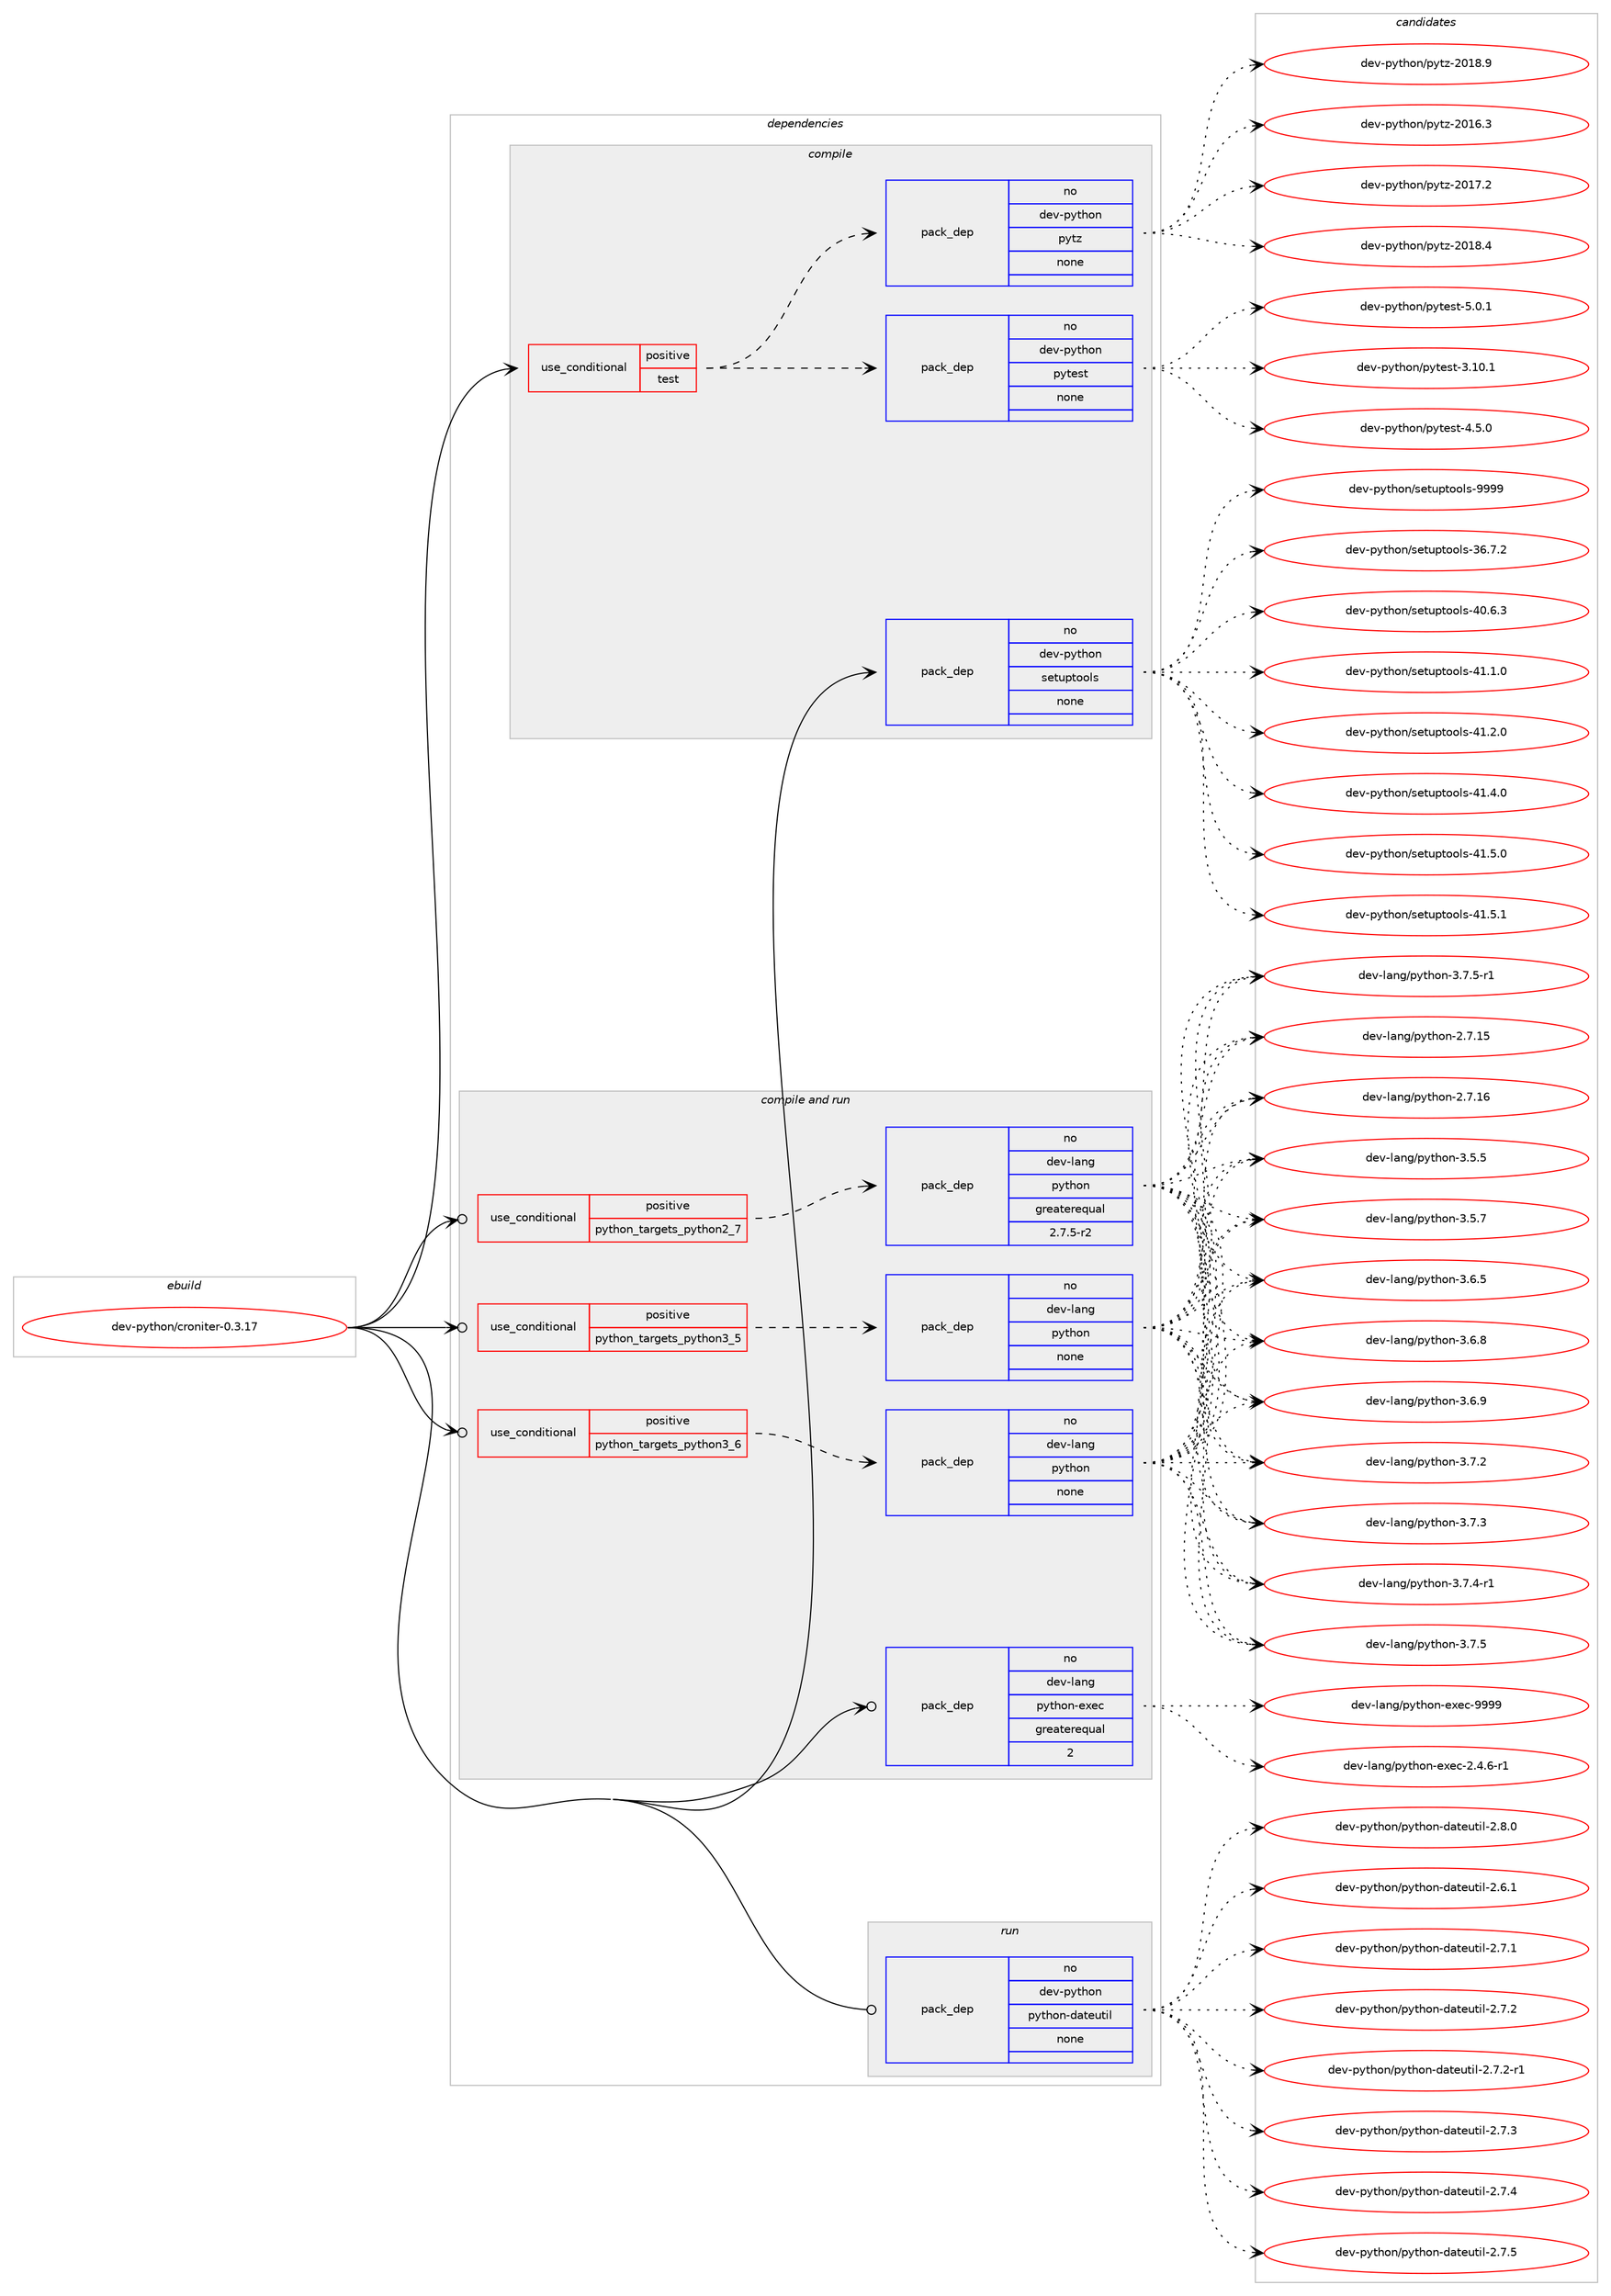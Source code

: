 digraph prolog {

# *************
# Graph options
# *************

newrank=true;
concentrate=true;
compound=true;
graph [rankdir=LR,fontname=Helvetica,fontsize=10,ranksep=1.5];#, ranksep=2.5, nodesep=0.2];
edge  [arrowhead=vee];
node  [fontname=Helvetica,fontsize=10];

# **********
# The ebuild
# **********

subgraph cluster_leftcol {
color=gray;
rank=same;
label=<<i>ebuild</i>>;
id [label="dev-python/croniter-0.3.17", color=red, width=4, href="../dev-python/croniter-0.3.17.svg"];
}

# ****************
# The dependencies
# ****************

subgraph cluster_midcol {
color=gray;
label=<<i>dependencies</i>>;
subgraph cluster_compile {
fillcolor="#eeeeee";
style=filled;
label=<<i>compile</i>>;
subgraph cond137922 {
dependency600037 [label=<<TABLE BORDER="0" CELLBORDER="1" CELLSPACING="0" CELLPADDING="4"><TR><TD ROWSPAN="3" CELLPADDING="10">use_conditional</TD></TR><TR><TD>positive</TD></TR><TR><TD>test</TD></TR></TABLE>>, shape=none, color=red];
subgraph pack450336 {
dependency600038 [label=<<TABLE BORDER="0" CELLBORDER="1" CELLSPACING="0" CELLPADDING="4" WIDTH="220"><TR><TD ROWSPAN="6" CELLPADDING="30">pack_dep</TD></TR><TR><TD WIDTH="110">no</TD></TR><TR><TD>dev-python</TD></TR><TR><TD>pytest</TD></TR><TR><TD>none</TD></TR><TR><TD></TD></TR></TABLE>>, shape=none, color=blue];
}
dependency600037:e -> dependency600038:w [weight=20,style="dashed",arrowhead="vee"];
subgraph pack450337 {
dependency600039 [label=<<TABLE BORDER="0" CELLBORDER="1" CELLSPACING="0" CELLPADDING="4" WIDTH="220"><TR><TD ROWSPAN="6" CELLPADDING="30">pack_dep</TD></TR><TR><TD WIDTH="110">no</TD></TR><TR><TD>dev-python</TD></TR><TR><TD>pytz</TD></TR><TR><TD>none</TD></TR><TR><TD></TD></TR></TABLE>>, shape=none, color=blue];
}
dependency600037:e -> dependency600039:w [weight=20,style="dashed",arrowhead="vee"];
}
id:e -> dependency600037:w [weight=20,style="solid",arrowhead="vee"];
subgraph pack450338 {
dependency600040 [label=<<TABLE BORDER="0" CELLBORDER="1" CELLSPACING="0" CELLPADDING="4" WIDTH="220"><TR><TD ROWSPAN="6" CELLPADDING="30">pack_dep</TD></TR><TR><TD WIDTH="110">no</TD></TR><TR><TD>dev-python</TD></TR><TR><TD>setuptools</TD></TR><TR><TD>none</TD></TR><TR><TD></TD></TR></TABLE>>, shape=none, color=blue];
}
id:e -> dependency600040:w [weight=20,style="solid",arrowhead="vee"];
}
subgraph cluster_compileandrun {
fillcolor="#eeeeee";
style=filled;
label=<<i>compile and run</i>>;
subgraph cond137923 {
dependency600041 [label=<<TABLE BORDER="0" CELLBORDER="1" CELLSPACING="0" CELLPADDING="4"><TR><TD ROWSPAN="3" CELLPADDING="10">use_conditional</TD></TR><TR><TD>positive</TD></TR><TR><TD>python_targets_python2_7</TD></TR></TABLE>>, shape=none, color=red];
subgraph pack450339 {
dependency600042 [label=<<TABLE BORDER="0" CELLBORDER="1" CELLSPACING="0" CELLPADDING="4" WIDTH="220"><TR><TD ROWSPAN="6" CELLPADDING="30">pack_dep</TD></TR><TR><TD WIDTH="110">no</TD></TR><TR><TD>dev-lang</TD></TR><TR><TD>python</TD></TR><TR><TD>greaterequal</TD></TR><TR><TD>2.7.5-r2</TD></TR></TABLE>>, shape=none, color=blue];
}
dependency600041:e -> dependency600042:w [weight=20,style="dashed",arrowhead="vee"];
}
id:e -> dependency600041:w [weight=20,style="solid",arrowhead="odotvee"];
subgraph cond137924 {
dependency600043 [label=<<TABLE BORDER="0" CELLBORDER="1" CELLSPACING="0" CELLPADDING="4"><TR><TD ROWSPAN="3" CELLPADDING="10">use_conditional</TD></TR><TR><TD>positive</TD></TR><TR><TD>python_targets_python3_5</TD></TR></TABLE>>, shape=none, color=red];
subgraph pack450340 {
dependency600044 [label=<<TABLE BORDER="0" CELLBORDER="1" CELLSPACING="0" CELLPADDING="4" WIDTH="220"><TR><TD ROWSPAN="6" CELLPADDING="30">pack_dep</TD></TR><TR><TD WIDTH="110">no</TD></TR><TR><TD>dev-lang</TD></TR><TR><TD>python</TD></TR><TR><TD>none</TD></TR><TR><TD></TD></TR></TABLE>>, shape=none, color=blue];
}
dependency600043:e -> dependency600044:w [weight=20,style="dashed",arrowhead="vee"];
}
id:e -> dependency600043:w [weight=20,style="solid",arrowhead="odotvee"];
subgraph cond137925 {
dependency600045 [label=<<TABLE BORDER="0" CELLBORDER="1" CELLSPACING="0" CELLPADDING="4"><TR><TD ROWSPAN="3" CELLPADDING="10">use_conditional</TD></TR><TR><TD>positive</TD></TR><TR><TD>python_targets_python3_6</TD></TR></TABLE>>, shape=none, color=red];
subgraph pack450341 {
dependency600046 [label=<<TABLE BORDER="0" CELLBORDER="1" CELLSPACING="0" CELLPADDING="4" WIDTH="220"><TR><TD ROWSPAN="6" CELLPADDING="30">pack_dep</TD></TR><TR><TD WIDTH="110">no</TD></TR><TR><TD>dev-lang</TD></TR><TR><TD>python</TD></TR><TR><TD>none</TD></TR><TR><TD></TD></TR></TABLE>>, shape=none, color=blue];
}
dependency600045:e -> dependency600046:w [weight=20,style="dashed",arrowhead="vee"];
}
id:e -> dependency600045:w [weight=20,style="solid",arrowhead="odotvee"];
subgraph pack450342 {
dependency600047 [label=<<TABLE BORDER="0" CELLBORDER="1" CELLSPACING="0" CELLPADDING="4" WIDTH="220"><TR><TD ROWSPAN="6" CELLPADDING="30">pack_dep</TD></TR><TR><TD WIDTH="110">no</TD></TR><TR><TD>dev-lang</TD></TR><TR><TD>python-exec</TD></TR><TR><TD>greaterequal</TD></TR><TR><TD>2</TD></TR></TABLE>>, shape=none, color=blue];
}
id:e -> dependency600047:w [weight=20,style="solid",arrowhead="odotvee"];
}
subgraph cluster_run {
fillcolor="#eeeeee";
style=filled;
label=<<i>run</i>>;
subgraph pack450343 {
dependency600048 [label=<<TABLE BORDER="0" CELLBORDER="1" CELLSPACING="0" CELLPADDING="4" WIDTH="220"><TR><TD ROWSPAN="6" CELLPADDING="30">pack_dep</TD></TR><TR><TD WIDTH="110">no</TD></TR><TR><TD>dev-python</TD></TR><TR><TD>python-dateutil</TD></TR><TR><TD>none</TD></TR><TR><TD></TD></TR></TABLE>>, shape=none, color=blue];
}
id:e -> dependency600048:w [weight=20,style="solid",arrowhead="odot"];
}
}

# **************
# The candidates
# **************

subgraph cluster_choices {
rank=same;
color=gray;
label=<<i>candidates</i>>;

subgraph choice450336 {
color=black;
nodesep=1;
choice100101118451121211161041111104711212111610111511645514649484649 [label="dev-python/pytest-3.10.1", color=red, width=4,href="../dev-python/pytest-3.10.1.svg"];
choice1001011184511212111610411111047112121116101115116455246534648 [label="dev-python/pytest-4.5.0", color=red, width=4,href="../dev-python/pytest-4.5.0.svg"];
choice1001011184511212111610411111047112121116101115116455346484649 [label="dev-python/pytest-5.0.1", color=red, width=4,href="../dev-python/pytest-5.0.1.svg"];
dependency600038:e -> choice100101118451121211161041111104711212111610111511645514649484649:w [style=dotted,weight="100"];
dependency600038:e -> choice1001011184511212111610411111047112121116101115116455246534648:w [style=dotted,weight="100"];
dependency600038:e -> choice1001011184511212111610411111047112121116101115116455346484649:w [style=dotted,weight="100"];
}
subgraph choice450337 {
color=black;
nodesep=1;
choice100101118451121211161041111104711212111612245504849544651 [label="dev-python/pytz-2016.3", color=red, width=4,href="../dev-python/pytz-2016.3.svg"];
choice100101118451121211161041111104711212111612245504849554650 [label="dev-python/pytz-2017.2", color=red, width=4,href="../dev-python/pytz-2017.2.svg"];
choice100101118451121211161041111104711212111612245504849564652 [label="dev-python/pytz-2018.4", color=red, width=4,href="../dev-python/pytz-2018.4.svg"];
choice100101118451121211161041111104711212111612245504849564657 [label="dev-python/pytz-2018.9", color=red, width=4,href="../dev-python/pytz-2018.9.svg"];
dependency600039:e -> choice100101118451121211161041111104711212111612245504849544651:w [style=dotted,weight="100"];
dependency600039:e -> choice100101118451121211161041111104711212111612245504849554650:w [style=dotted,weight="100"];
dependency600039:e -> choice100101118451121211161041111104711212111612245504849564652:w [style=dotted,weight="100"];
dependency600039:e -> choice100101118451121211161041111104711212111612245504849564657:w [style=dotted,weight="100"];
}
subgraph choice450338 {
color=black;
nodesep=1;
choice100101118451121211161041111104711510111611711211611111110811545515446554650 [label="dev-python/setuptools-36.7.2", color=red, width=4,href="../dev-python/setuptools-36.7.2.svg"];
choice100101118451121211161041111104711510111611711211611111110811545524846544651 [label="dev-python/setuptools-40.6.3", color=red, width=4,href="../dev-python/setuptools-40.6.3.svg"];
choice100101118451121211161041111104711510111611711211611111110811545524946494648 [label="dev-python/setuptools-41.1.0", color=red, width=4,href="../dev-python/setuptools-41.1.0.svg"];
choice100101118451121211161041111104711510111611711211611111110811545524946504648 [label="dev-python/setuptools-41.2.0", color=red, width=4,href="../dev-python/setuptools-41.2.0.svg"];
choice100101118451121211161041111104711510111611711211611111110811545524946524648 [label="dev-python/setuptools-41.4.0", color=red, width=4,href="../dev-python/setuptools-41.4.0.svg"];
choice100101118451121211161041111104711510111611711211611111110811545524946534648 [label="dev-python/setuptools-41.5.0", color=red, width=4,href="../dev-python/setuptools-41.5.0.svg"];
choice100101118451121211161041111104711510111611711211611111110811545524946534649 [label="dev-python/setuptools-41.5.1", color=red, width=4,href="../dev-python/setuptools-41.5.1.svg"];
choice10010111845112121116104111110471151011161171121161111111081154557575757 [label="dev-python/setuptools-9999", color=red, width=4,href="../dev-python/setuptools-9999.svg"];
dependency600040:e -> choice100101118451121211161041111104711510111611711211611111110811545515446554650:w [style=dotted,weight="100"];
dependency600040:e -> choice100101118451121211161041111104711510111611711211611111110811545524846544651:w [style=dotted,weight="100"];
dependency600040:e -> choice100101118451121211161041111104711510111611711211611111110811545524946494648:w [style=dotted,weight="100"];
dependency600040:e -> choice100101118451121211161041111104711510111611711211611111110811545524946504648:w [style=dotted,weight="100"];
dependency600040:e -> choice100101118451121211161041111104711510111611711211611111110811545524946524648:w [style=dotted,weight="100"];
dependency600040:e -> choice100101118451121211161041111104711510111611711211611111110811545524946534648:w [style=dotted,weight="100"];
dependency600040:e -> choice100101118451121211161041111104711510111611711211611111110811545524946534649:w [style=dotted,weight="100"];
dependency600040:e -> choice10010111845112121116104111110471151011161171121161111111081154557575757:w [style=dotted,weight="100"];
}
subgraph choice450339 {
color=black;
nodesep=1;
choice10010111845108971101034711212111610411111045504655464953 [label="dev-lang/python-2.7.15", color=red, width=4,href="../dev-lang/python-2.7.15.svg"];
choice10010111845108971101034711212111610411111045504655464954 [label="dev-lang/python-2.7.16", color=red, width=4,href="../dev-lang/python-2.7.16.svg"];
choice100101118451089711010347112121116104111110455146534653 [label="dev-lang/python-3.5.5", color=red, width=4,href="../dev-lang/python-3.5.5.svg"];
choice100101118451089711010347112121116104111110455146534655 [label="dev-lang/python-3.5.7", color=red, width=4,href="../dev-lang/python-3.5.7.svg"];
choice100101118451089711010347112121116104111110455146544653 [label="dev-lang/python-3.6.5", color=red, width=4,href="../dev-lang/python-3.6.5.svg"];
choice100101118451089711010347112121116104111110455146544656 [label="dev-lang/python-3.6.8", color=red, width=4,href="../dev-lang/python-3.6.8.svg"];
choice100101118451089711010347112121116104111110455146544657 [label="dev-lang/python-3.6.9", color=red, width=4,href="../dev-lang/python-3.6.9.svg"];
choice100101118451089711010347112121116104111110455146554650 [label="dev-lang/python-3.7.2", color=red, width=4,href="../dev-lang/python-3.7.2.svg"];
choice100101118451089711010347112121116104111110455146554651 [label="dev-lang/python-3.7.3", color=red, width=4,href="../dev-lang/python-3.7.3.svg"];
choice1001011184510897110103471121211161041111104551465546524511449 [label="dev-lang/python-3.7.4-r1", color=red, width=4,href="../dev-lang/python-3.7.4-r1.svg"];
choice100101118451089711010347112121116104111110455146554653 [label="dev-lang/python-3.7.5", color=red, width=4,href="../dev-lang/python-3.7.5.svg"];
choice1001011184510897110103471121211161041111104551465546534511449 [label="dev-lang/python-3.7.5-r1", color=red, width=4,href="../dev-lang/python-3.7.5-r1.svg"];
dependency600042:e -> choice10010111845108971101034711212111610411111045504655464953:w [style=dotted,weight="100"];
dependency600042:e -> choice10010111845108971101034711212111610411111045504655464954:w [style=dotted,weight="100"];
dependency600042:e -> choice100101118451089711010347112121116104111110455146534653:w [style=dotted,weight="100"];
dependency600042:e -> choice100101118451089711010347112121116104111110455146534655:w [style=dotted,weight="100"];
dependency600042:e -> choice100101118451089711010347112121116104111110455146544653:w [style=dotted,weight="100"];
dependency600042:e -> choice100101118451089711010347112121116104111110455146544656:w [style=dotted,weight="100"];
dependency600042:e -> choice100101118451089711010347112121116104111110455146544657:w [style=dotted,weight="100"];
dependency600042:e -> choice100101118451089711010347112121116104111110455146554650:w [style=dotted,weight="100"];
dependency600042:e -> choice100101118451089711010347112121116104111110455146554651:w [style=dotted,weight="100"];
dependency600042:e -> choice1001011184510897110103471121211161041111104551465546524511449:w [style=dotted,weight="100"];
dependency600042:e -> choice100101118451089711010347112121116104111110455146554653:w [style=dotted,weight="100"];
dependency600042:e -> choice1001011184510897110103471121211161041111104551465546534511449:w [style=dotted,weight="100"];
}
subgraph choice450340 {
color=black;
nodesep=1;
choice10010111845108971101034711212111610411111045504655464953 [label="dev-lang/python-2.7.15", color=red, width=4,href="../dev-lang/python-2.7.15.svg"];
choice10010111845108971101034711212111610411111045504655464954 [label="dev-lang/python-2.7.16", color=red, width=4,href="../dev-lang/python-2.7.16.svg"];
choice100101118451089711010347112121116104111110455146534653 [label="dev-lang/python-3.5.5", color=red, width=4,href="../dev-lang/python-3.5.5.svg"];
choice100101118451089711010347112121116104111110455146534655 [label="dev-lang/python-3.5.7", color=red, width=4,href="../dev-lang/python-3.5.7.svg"];
choice100101118451089711010347112121116104111110455146544653 [label="dev-lang/python-3.6.5", color=red, width=4,href="../dev-lang/python-3.6.5.svg"];
choice100101118451089711010347112121116104111110455146544656 [label="dev-lang/python-3.6.8", color=red, width=4,href="../dev-lang/python-3.6.8.svg"];
choice100101118451089711010347112121116104111110455146544657 [label="dev-lang/python-3.6.9", color=red, width=4,href="../dev-lang/python-3.6.9.svg"];
choice100101118451089711010347112121116104111110455146554650 [label="dev-lang/python-3.7.2", color=red, width=4,href="../dev-lang/python-3.7.2.svg"];
choice100101118451089711010347112121116104111110455146554651 [label="dev-lang/python-3.7.3", color=red, width=4,href="../dev-lang/python-3.7.3.svg"];
choice1001011184510897110103471121211161041111104551465546524511449 [label="dev-lang/python-3.7.4-r1", color=red, width=4,href="../dev-lang/python-3.7.4-r1.svg"];
choice100101118451089711010347112121116104111110455146554653 [label="dev-lang/python-3.7.5", color=red, width=4,href="../dev-lang/python-3.7.5.svg"];
choice1001011184510897110103471121211161041111104551465546534511449 [label="dev-lang/python-3.7.5-r1", color=red, width=4,href="../dev-lang/python-3.7.5-r1.svg"];
dependency600044:e -> choice10010111845108971101034711212111610411111045504655464953:w [style=dotted,weight="100"];
dependency600044:e -> choice10010111845108971101034711212111610411111045504655464954:w [style=dotted,weight="100"];
dependency600044:e -> choice100101118451089711010347112121116104111110455146534653:w [style=dotted,weight="100"];
dependency600044:e -> choice100101118451089711010347112121116104111110455146534655:w [style=dotted,weight="100"];
dependency600044:e -> choice100101118451089711010347112121116104111110455146544653:w [style=dotted,weight="100"];
dependency600044:e -> choice100101118451089711010347112121116104111110455146544656:w [style=dotted,weight="100"];
dependency600044:e -> choice100101118451089711010347112121116104111110455146544657:w [style=dotted,weight="100"];
dependency600044:e -> choice100101118451089711010347112121116104111110455146554650:w [style=dotted,weight="100"];
dependency600044:e -> choice100101118451089711010347112121116104111110455146554651:w [style=dotted,weight="100"];
dependency600044:e -> choice1001011184510897110103471121211161041111104551465546524511449:w [style=dotted,weight="100"];
dependency600044:e -> choice100101118451089711010347112121116104111110455146554653:w [style=dotted,weight="100"];
dependency600044:e -> choice1001011184510897110103471121211161041111104551465546534511449:w [style=dotted,weight="100"];
}
subgraph choice450341 {
color=black;
nodesep=1;
choice10010111845108971101034711212111610411111045504655464953 [label="dev-lang/python-2.7.15", color=red, width=4,href="../dev-lang/python-2.7.15.svg"];
choice10010111845108971101034711212111610411111045504655464954 [label="dev-lang/python-2.7.16", color=red, width=4,href="../dev-lang/python-2.7.16.svg"];
choice100101118451089711010347112121116104111110455146534653 [label="dev-lang/python-3.5.5", color=red, width=4,href="../dev-lang/python-3.5.5.svg"];
choice100101118451089711010347112121116104111110455146534655 [label="dev-lang/python-3.5.7", color=red, width=4,href="../dev-lang/python-3.5.7.svg"];
choice100101118451089711010347112121116104111110455146544653 [label="dev-lang/python-3.6.5", color=red, width=4,href="../dev-lang/python-3.6.5.svg"];
choice100101118451089711010347112121116104111110455146544656 [label="dev-lang/python-3.6.8", color=red, width=4,href="../dev-lang/python-3.6.8.svg"];
choice100101118451089711010347112121116104111110455146544657 [label="dev-lang/python-3.6.9", color=red, width=4,href="../dev-lang/python-3.6.9.svg"];
choice100101118451089711010347112121116104111110455146554650 [label="dev-lang/python-3.7.2", color=red, width=4,href="../dev-lang/python-3.7.2.svg"];
choice100101118451089711010347112121116104111110455146554651 [label="dev-lang/python-3.7.3", color=red, width=4,href="../dev-lang/python-3.7.3.svg"];
choice1001011184510897110103471121211161041111104551465546524511449 [label="dev-lang/python-3.7.4-r1", color=red, width=4,href="../dev-lang/python-3.7.4-r1.svg"];
choice100101118451089711010347112121116104111110455146554653 [label="dev-lang/python-3.7.5", color=red, width=4,href="../dev-lang/python-3.7.5.svg"];
choice1001011184510897110103471121211161041111104551465546534511449 [label="dev-lang/python-3.7.5-r1", color=red, width=4,href="../dev-lang/python-3.7.5-r1.svg"];
dependency600046:e -> choice10010111845108971101034711212111610411111045504655464953:w [style=dotted,weight="100"];
dependency600046:e -> choice10010111845108971101034711212111610411111045504655464954:w [style=dotted,weight="100"];
dependency600046:e -> choice100101118451089711010347112121116104111110455146534653:w [style=dotted,weight="100"];
dependency600046:e -> choice100101118451089711010347112121116104111110455146534655:w [style=dotted,weight="100"];
dependency600046:e -> choice100101118451089711010347112121116104111110455146544653:w [style=dotted,weight="100"];
dependency600046:e -> choice100101118451089711010347112121116104111110455146544656:w [style=dotted,weight="100"];
dependency600046:e -> choice100101118451089711010347112121116104111110455146544657:w [style=dotted,weight="100"];
dependency600046:e -> choice100101118451089711010347112121116104111110455146554650:w [style=dotted,weight="100"];
dependency600046:e -> choice100101118451089711010347112121116104111110455146554651:w [style=dotted,weight="100"];
dependency600046:e -> choice1001011184510897110103471121211161041111104551465546524511449:w [style=dotted,weight="100"];
dependency600046:e -> choice100101118451089711010347112121116104111110455146554653:w [style=dotted,weight="100"];
dependency600046:e -> choice1001011184510897110103471121211161041111104551465546534511449:w [style=dotted,weight="100"];
}
subgraph choice450342 {
color=black;
nodesep=1;
choice10010111845108971101034711212111610411111045101120101994550465246544511449 [label="dev-lang/python-exec-2.4.6-r1", color=red, width=4,href="../dev-lang/python-exec-2.4.6-r1.svg"];
choice10010111845108971101034711212111610411111045101120101994557575757 [label="dev-lang/python-exec-9999", color=red, width=4,href="../dev-lang/python-exec-9999.svg"];
dependency600047:e -> choice10010111845108971101034711212111610411111045101120101994550465246544511449:w [style=dotted,weight="100"];
dependency600047:e -> choice10010111845108971101034711212111610411111045101120101994557575757:w [style=dotted,weight="100"];
}
subgraph choice450343 {
color=black;
nodesep=1;
choice10010111845112121116104111110471121211161041111104510097116101117116105108455046544649 [label="dev-python/python-dateutil-2.6.1", color=red, width=4,href="../dev-python/python-dateutil-2.6.1.svg"];
choice10010111845112121116104111110471121211161041111104510097116101117116105108455046554649 [label="dev-python/python-dateutil-2.7.1", color=red, width=4,href="../dev-python/python-dateutil-2.7.1.svg"];
choice10010111845112121116104111110471121211161041111104510097116101117116105108455046554650 [label="dev-python/python-dateutil-2.7.2", color=red, width=4,href="../dev-python/python-dateutil-2.7.2.svg"];
choice100101118451121211161041111104711212111610411111045100971161011171161051084550465546504511449 [label="dev-python/python-dateutil-2.7.2-r1", color=red, width=4,href="../dev-python/python-dateutil-2.7.2-r1.svg"];
choice10010111845112121116104111110471121211161041111104510097116101117116105108455046554651 [label="dev-python/python-dateutil-2.7.3", color=red, width=4,href="../dev-python/python-dateutil-2.7.3.svg"];
choice10010111845112121116104111110471121211161041111104510097116101117116105108455046554652 [label="dev-python/python-dateutil-2.7.4", color=red, width=4,href="../dev-python/python-dateutil-2.7.4.svg"];
choice10010111845112121116104111110471121211161041111104510097116101117116105108455046554653 [label="dev-python/python-dateutil-2.7.5", color=red, width=4,href="../dev-python/python-dateutil-2.7.5.svg"];
choice10010111845112121116104111110471121211161041111104510097116101117116105108455046564648 [label="dev-python/python-dateutil-2.8.0", color=red, width=4,href="../dev-python/python-dateutil-2.8.0.svg"];
dependency600048:e -> choice10010111845112121116104111110471121211161041111104510097116101117116105108455046544649:w [style=dotted,weight="100"];
dependency600048:e -> choice10010111845112121116104111110471121211161041111104510097116101117116105108455046554649:w [style=dotted,weight="100"];
dependency600048:e -> choice10010111845112121116104111110471121211161041111104510097116101117116105108455046554650:w [style=dotted,weight="100"];
dependency600048:e -> choice100101118451121211161041111104711212111610411111045100971161011171161051084550465546504511449:w [style=dotted,weight="100"];
dependency600048:e -> choice10010111845112121116104111110471121211161041111104510097116101117116105108455046554651:w [style=dotted,weight="100"];
dependency600048:e -> choice10010111845112121116104111110471121211161041111104510097116101117116105108455046554652:w [style=dotted,weight="100"];
dependency600048:e -> choice10010111845112121116104111110471121211161041111104510097116101117116105108455046554653:w [style=dotted,weight="100"];
dependency600048:e -> choice10010111845112121116104111110471121211161041111104510097116101117116105108455046564648:w [style=dotted,weight="100"];
}
}

}
